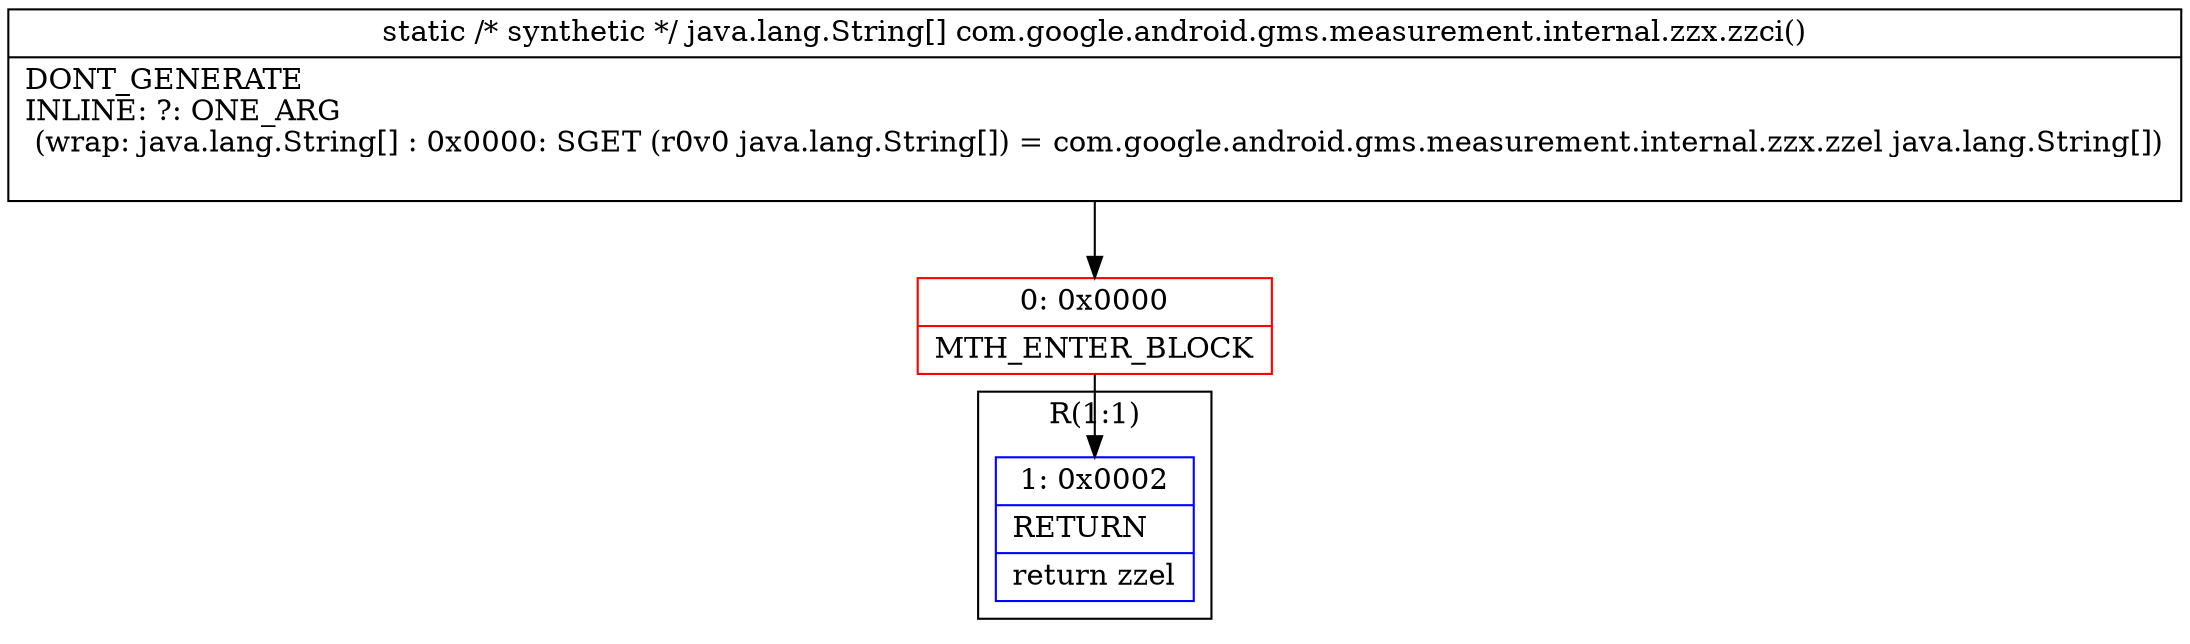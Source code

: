 digraph "CFG forcom.google.android.gms.measurement.internal.zzx.zzci()[Ljava\/lang\/String;" {
subgraph cluster_Region_2046894765 {
label = "R(1:1)";
node [shape=record,color=blue];
Node_1 [shape=record,label="{1\:\ 0x0002|RETURN\l|return zzel\l}"];
}
Node_0 [shape=record,color=red,label="{0\:\ 0x0000|MTH_ENTER_BLOCK\l}"];
MethodNode[shape=record,label="{static \/* synthetic *\/ java.lang.String[] com.google.android.gms.measurement.internal.zzx.zzci()  | DONT_GENERATE\lINLINE: ?: ONE_ARG  \l  (wrap: java.lang.String[] : 0x0000: SGET  (r0v0 java.lang.String[]) =  com.google.android.gms.measurement.internal.zzx.zzel java.lang.String[])\l\l}"];
MethodNode -> Node_0;
Node_0 -> Node_1;
}

